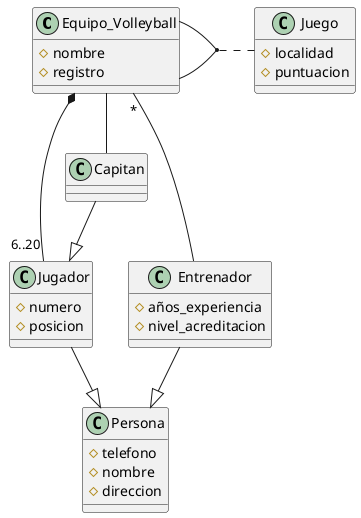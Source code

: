 @startuml
Class Equipo_Volleyball{
    #nombre
    #registro
}
class Jugador{
    #numero
    #posicion
}
class Capitan
class Juego{
    #localidad
    #puntuacion
}
class Entrenador{
    #años_experiencia
    #nivel_acreditacion
}
class Persona{
    #telefono
    #nombre 
    #direccion
}

Entrenador --|> Persona
Jugador --|> Persona
Capitan --|> Jugador

Equipo_Volleyball *-- "6..20" Jugador
Equipo_Volleyball -- Capitan
Equipo_Volleyball "*" -- Entrenador
Equipo_Volleyball -left- Equipo_Volleyball
(Equipo_Volleyball,Equipo_Volleyball) .. Juego
@enduml
